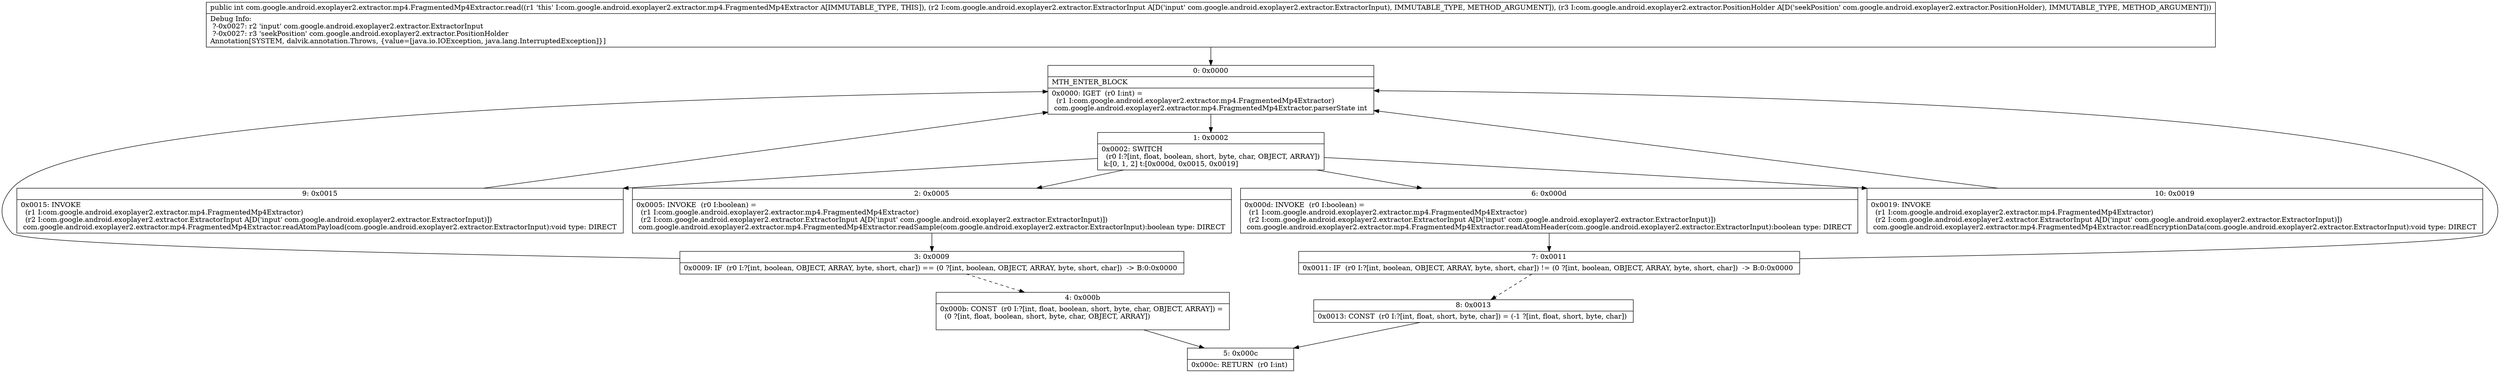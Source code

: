 digraph "CFG forcom.google.android.exoplayer2.extractor.mp4.FragmentedMp4Extractor.read(Lcom\/google\/android\/exoplayer2\/extractor\/ExtractorInput;Lcom\/google\/android\/exoplayer2\/extractor\/PositionHolder;)I" {
Node_0 [shape=record,label="{0\:\ 0x0000|MTH_ENTER_BLOCK\l|0x0000: IGET  (r0 I:int) = \l  (r1 I:com.google.android.exoplayer2.extractor.mp4.FragmentedMp4Extractor)\l com.google.android.exoplayer2.extractor.mp4.FragmentedMp4Extractor.parserState int \l}"];
Node_1 [shape=record,label="{1\:\ 0x0002|0x0002: SWITCH  \l  (r0 I:?[int, float, boolean, short, byte, char, OBJECT, ARRAY])\l k:[0, 1, 2] t:[0x000d, 0x0015, 0x0019] \l}"];
Node_2 [shape=record,label="{2\:\ 0x0005|0x0005: INVOKE  (r0 I:boolean) = \l  (r1 I:com.google.android.exoplayer2.extractor.mp4.FragmentedMp4Extractor)\l  (r2 I:com.google.android.exoplayer2.extractor.ExtractorInput A[D('input' com.google.android.exoplayer2.extractor.ExtractorInput)])\l com.google.android.exoplayer2.extractor.mp4.FragmentedMp4Extractor.readSample(com.google.android.exoplayer2.extractor.ExtractorInput):boolean type: DIRECT \l}"];
Node_3 [shape=record,label="{3\:\ 0x0009|0x0009: IF  (r0 I:?[int, boolean, OBJECT, ARRAY, byte, short, char]) == (0 ?[int, boolean, OBJECT, ARRAY, byte, short, char])  \-\> B:0:0x0000 \l}"];
Node_4 [shape=record,label="{4\:\ 0x000b|0x000b: CONST  (r0 I:?[int, float, boolean, short, byte, char, OBJECT, ARRAY]) = \l  (0 ?[int, float, boolean, short, byte, char, OBJECT, ARRAY])\l \l}"];
Node_5 [shape=record,label="{5\:\ 0x000c|0x000c: RETURN  (r0 I:int) \l}"];
Node_6 [shape=record,label="{6\:\ 0x000d|0x000d: INVOKE  (r0 I:boolean) = \l  (r1 I:com.google.android.exoplayer2.extractor.mp4.FragmentedMp4Extractor)\l  (r2 I:com.google.android.exoplayer2.extractor.ExtractorInput A[D('input' com.google.android.exoplayer2.extractor.ExtractorInput)])\l com.google.android.exoplayer2.extractor.mp4.FragmentedMp4Extractor.readAtomHeader(com.google.android.exoplayer2.extractor.ExtractorInput):boolean type: DIRECT \l}"];
Node_7 [shape=record,label="{7\:\ 0x0011|0x0011: IF  (r0 I:?[int, boolean, OBJECT, ARRAY, byte, short, char]) != (0 ?[int, boolean, OBJECT, ARRAY, byte, short, char])  \-\> B:0:0x0000 \l}"];
Node_8 [shape=record,label="{8\:\ 0x0013|0x0013: CONST  (r0 I:?[int, float, short, byte, char]) = (\-1 ?[int, float, short, byte, char]) \l}"];
Node_9 [shape=record,label="{9\:\ 0x0015|0x0015: INVOKE  \l  (r1 I:com.google.android.exoplayer2.extractor.mp4.FragmentedMp4Extractor)\l  (r2 I:com.google.android.exoplayer2.extractor.ExtractorInput A[D('input' com.google.android.exoplayer2.extractor.ExtractorInput)])\l com.google.android.exoplayer2.extractor.mp4.FragmentedMp4Extractor.readAtomPayload(com.google.android.exoplayer2.extractor.ExtractorInput):void type: DIRECT \l}"];
Node_10 [shape=record,label="{10\:\ 0x0019|0x0019: INVOKE  \l  (r1 I:com.google.android.exoplayer2.extractor.mp4.FragmentedMp4Extractor)\l  (r2 I:com.google.android.exoplayer2.extractor.ExtractorInput A[D('input' com.google.android.exoplayer2.extractor.ExtractorInput)])\l com.google.android.exoplayer2.extractor.mp4.FragmentedMp4Extractor.readEncryptionData(com.google.android.exoplayer2.extractor.ExtractorInput):void type: DIRECT \l}"];
MethodNode[shape=record,label="{public int com.google.android.exoplayer2.extractor.mp4.FragmentedMp4Extractor.read((r1 'this' I:com.google.android.exoplayer2.extractor.mp4.FragmentedMp4Extractor A[IMMUTABLE_TYPE, THIS]), (r2 I:com.google.android.exoplayer2.extractor.ExtractorInput A[D('input' com.google.android.exoplayer2.extractor.ExtractorInput), IMMUTABLE_TYPE, METHOD_ARGUMENT]), (r3 I:com.google.android.exoplayer2.extractor.PositionHolder A[D('seekPosition' com.google.android.exoplayer2.extractor.PositionHolder), IMMUTABLE_TYPE, METHOD_ARGUMENT]))  | Debug Info:\l  ?\-0x0027: r2 'input' com.google.android.exoplayer2.extractor.ExtractorInput\l  ?\-0x0027: r3 'seekPosition' com.google.android.exoplayer2.extractor.PositionHolder\lAnnotation[SYSTEM, dalvik.annotation.Throws, \{value=[java.io.IOException, java.lang.InterruptedException]\}]\l}"];
MethodNode -> Node_0;
Node_0 -> Node_1;
Node_1 -> Node_2;
Node_1 -> Node_6;
Node_1 -> Node_9;
Node_1 -> Node_10;
Node_2 -> Node_3;
Node_3 -> Node_0;
Node_3 -> Node_4[style=dashed];
Node_4 -> Node_5;
Node_6 -> Node_7;
Node_7 -> Node_0;
Node_7 -> Node_8[style=dashed];
Node_8 -> Node_5;
Node_9 -> Node_0;
Node_10 -> Node_0;
}

